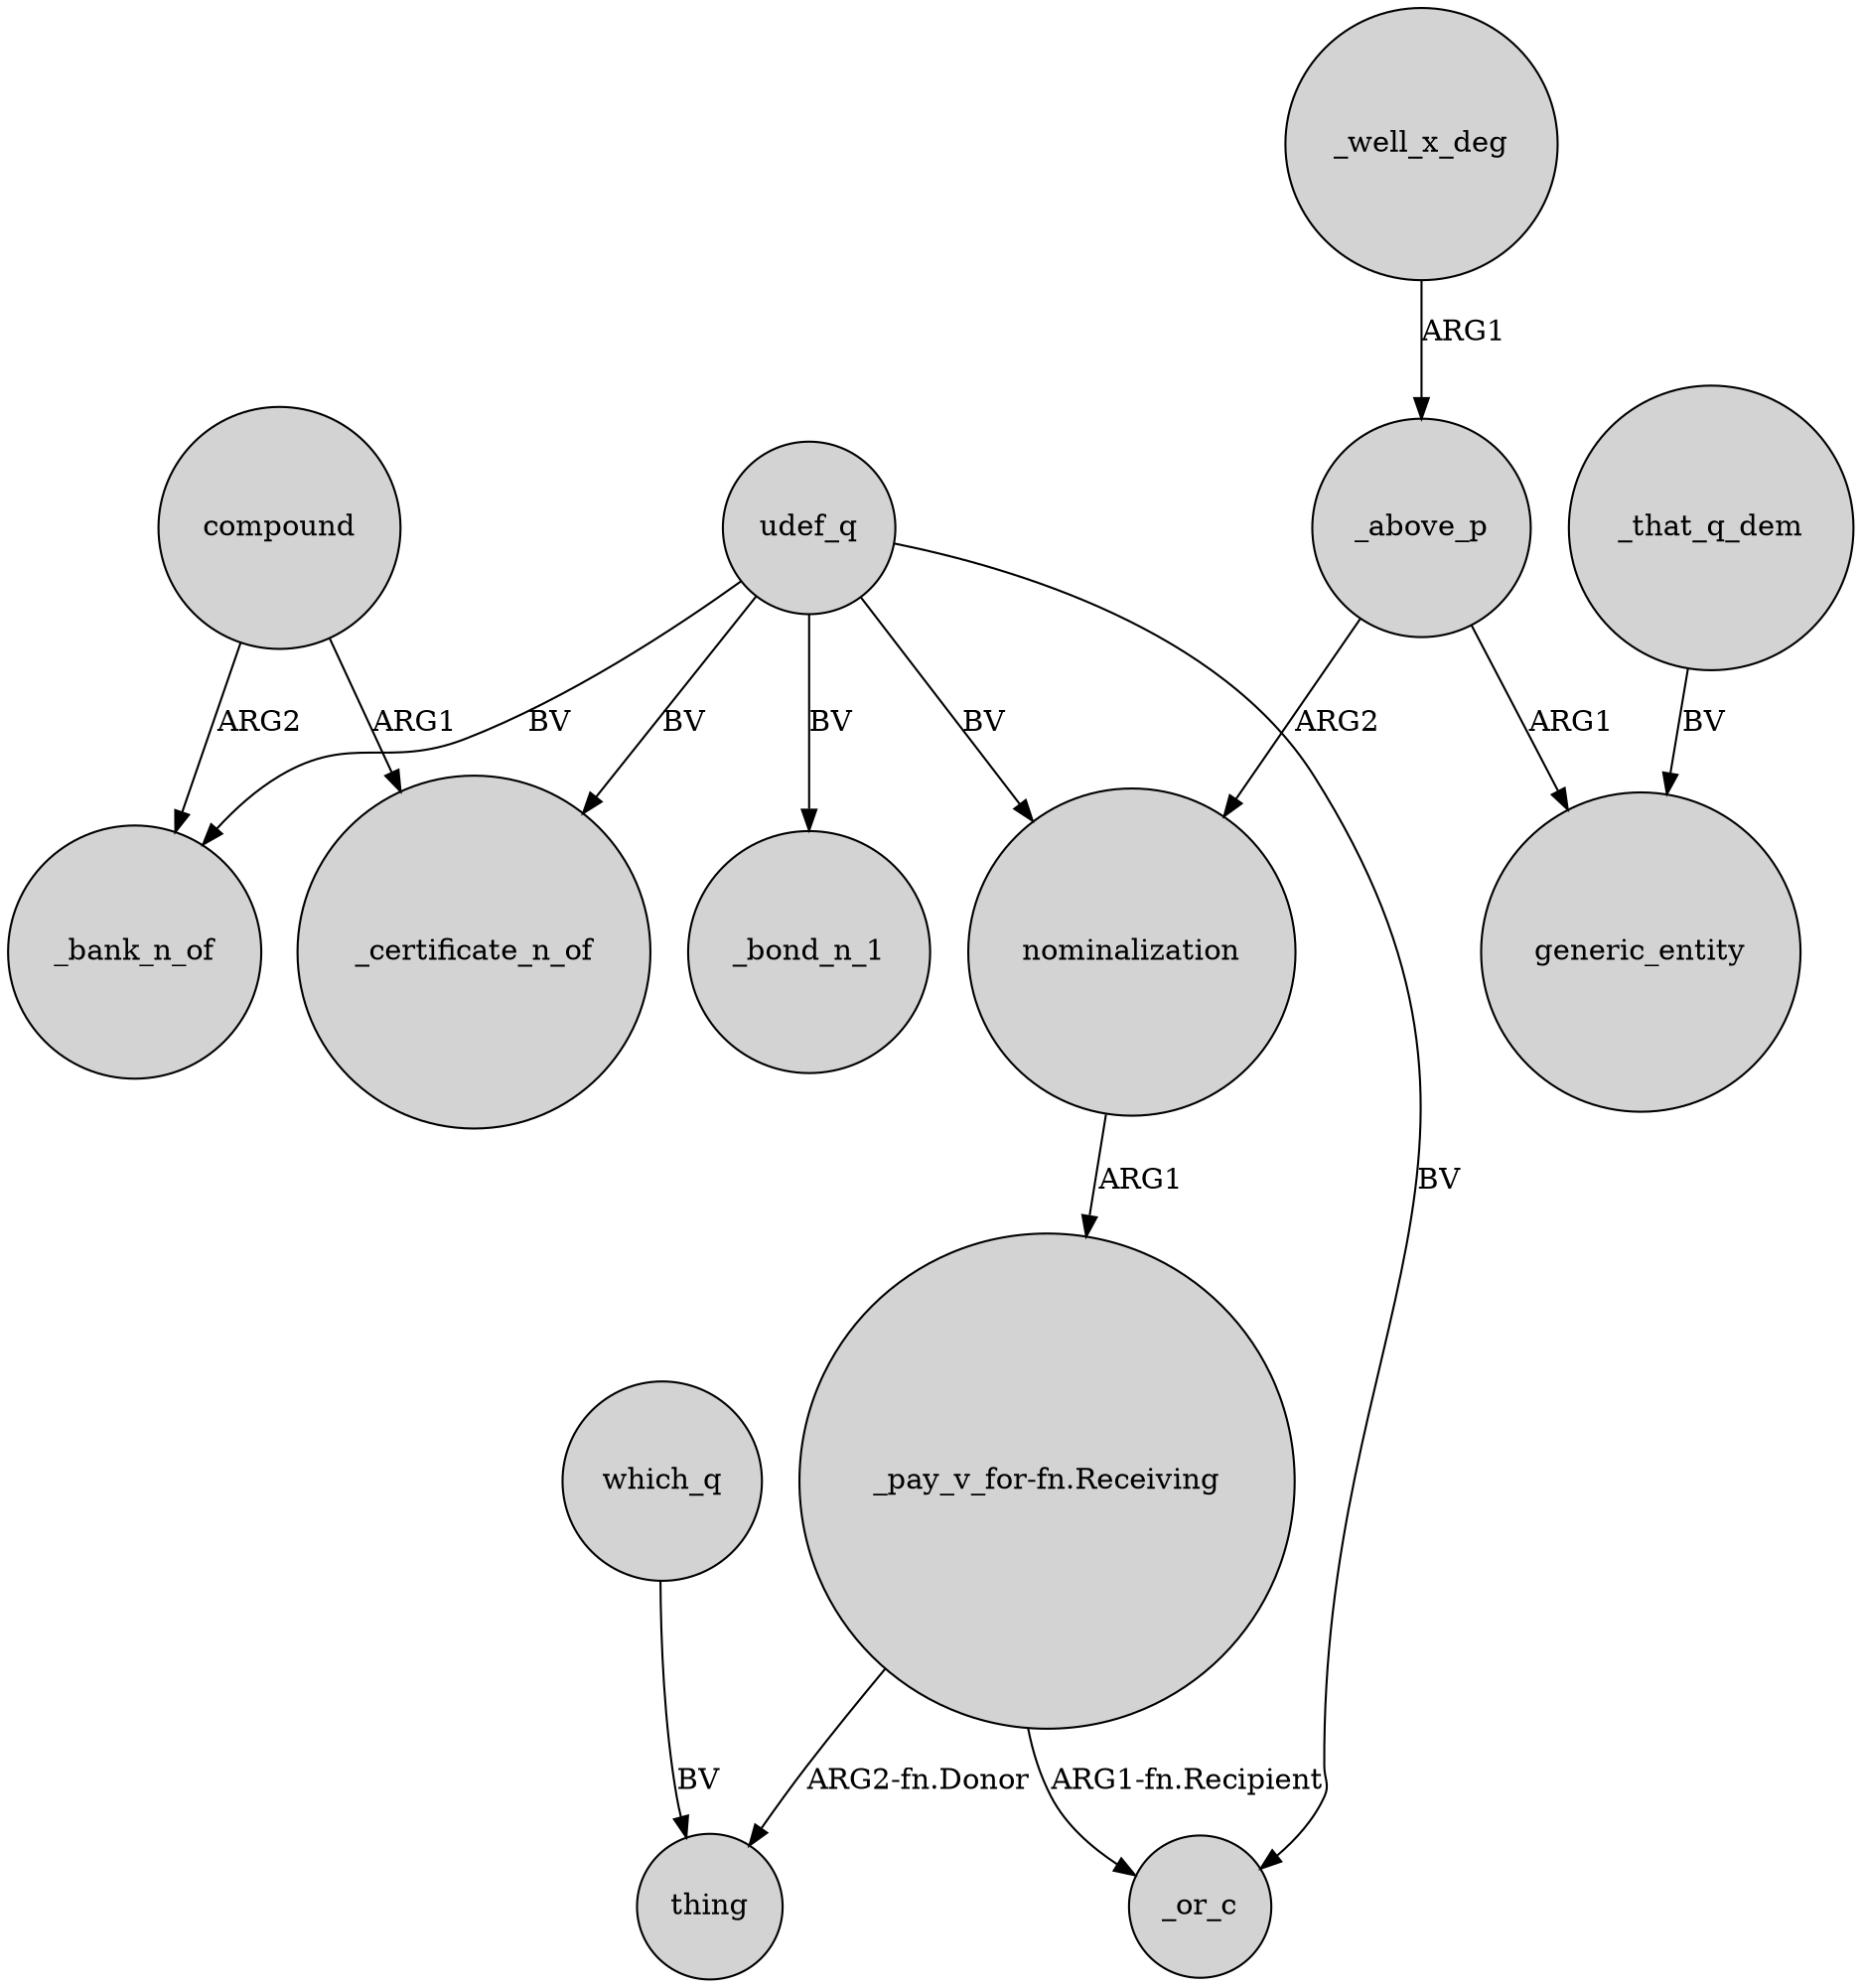 digraph {
	node [shape=circle style=filled]
	_above_p -> nominalization [label=ARG2]
	udef_q -> _bank_n_of [label=BV]
	_above_p -> generic_entity [label=ARG1]
	_well_x_deg -> _above_p [label=ARG1]
	udef_q -> _certificate_n_of [label=BV]
	which_q -> thing [label=BV]
	udef_q -> _bond_n_1 [label=BV]
	"_pay_v_for-fn.Receiving" -> thing [label="ARG2-fn.Donor"]
	_that_q_dem -> generic_entity [label=BV]
	compound -> _certificate_n_of [label=ARG1]
	udef_q -> _or_c [label=BV]
	nominalization -> "_pay_v_for-fn.Receiving" [label=ARG1]
	compound -> _bank_n_of [label=ARG2]
	"_pay_v_for-fn.Receiving" -> _or_c [label="ARG1-fn.Recipient"]
	udef_q -> nominalization [label=BV]
}
